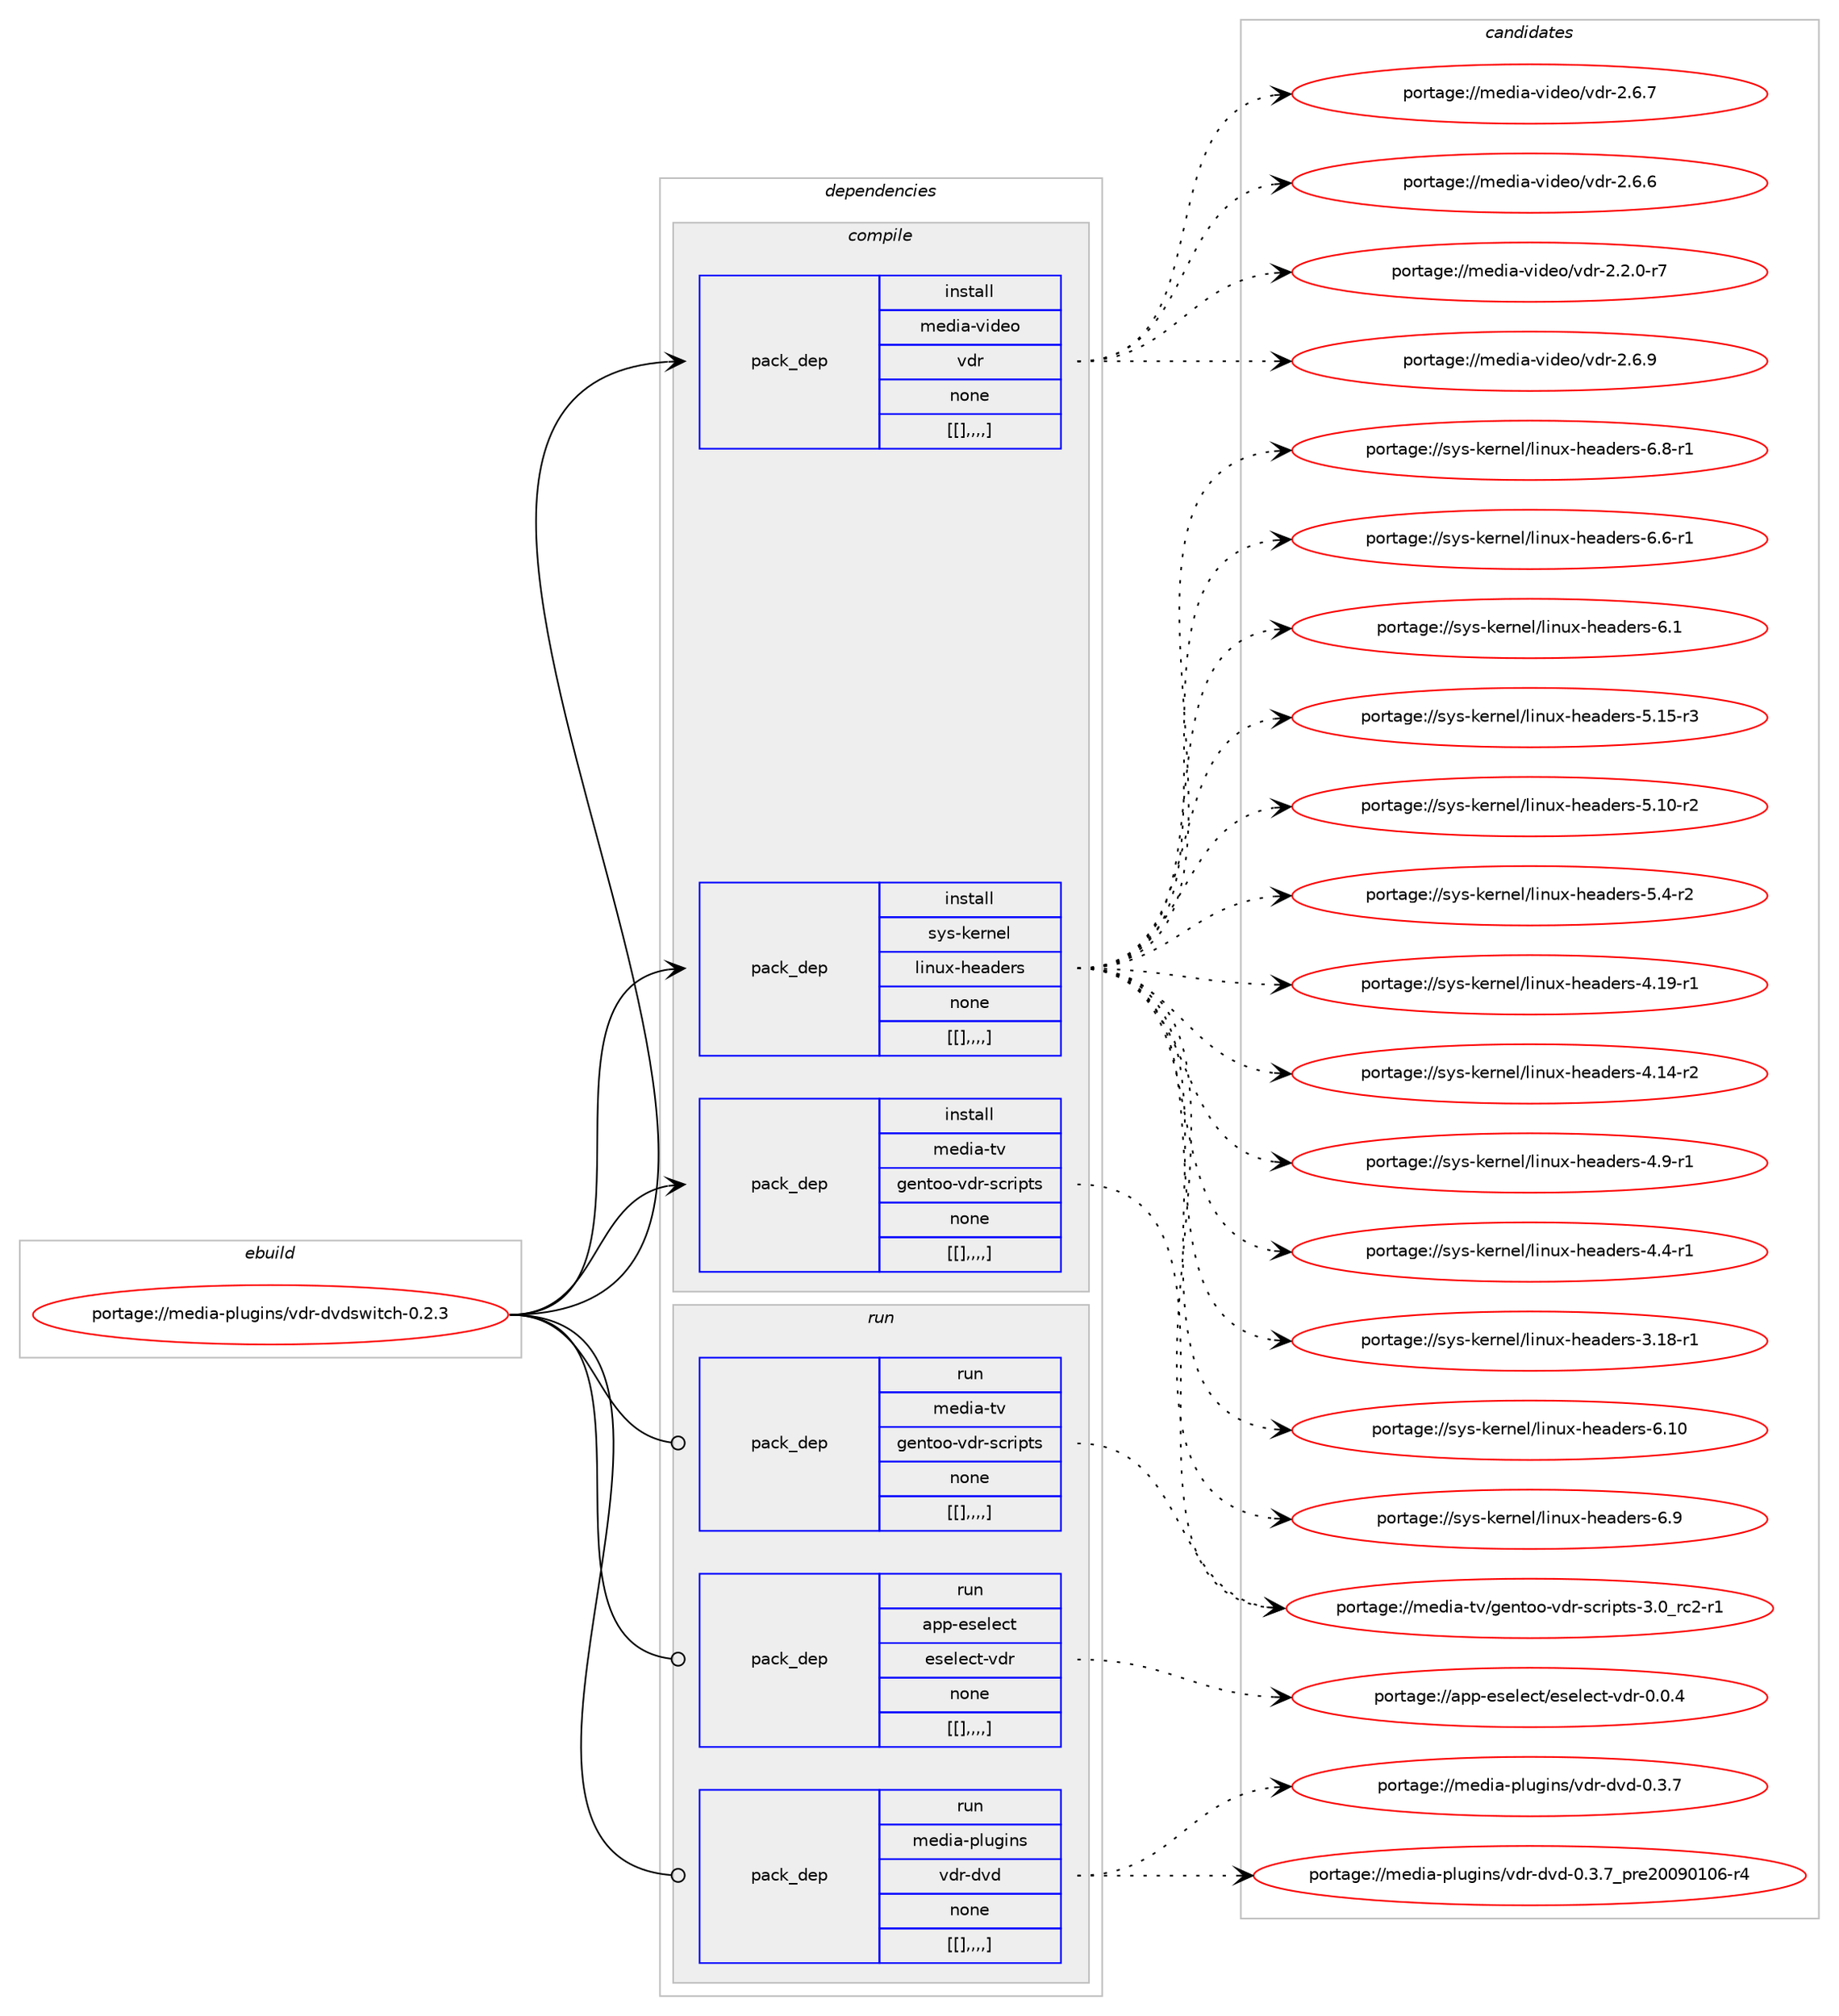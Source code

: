 digraph prolog {

# *************
# Graph options
# *************

newrank=true;
concentrate=true;
compound=true;
graph [rankdir=LR,fontname=Helvetica,fontsize=10,ranksep=1.5];#, ranksep=2.5, nodesep=0.2];
edge  [arrowhead=vee];
node  [fontname=Helvetica,fontsize=10];

# **********
# The ebuild
# **********

subgraph cluster_leftcol {
color=gray;
label=<<i>ebuild</i>>;
id [label="portage://media-plugins/vdr-dvdswitch-0.2.3", color=red, width=4, href="../media-plugins/vdr-dvdswitch-0.2.3.svg"];
}

# ****************
# The dependencies
# ****************

subgraph cluster_midcol {
color=gray;
label=<<i>dependencies</i>>;
subgraph cluster_compile {
fillcolor="#eeeeee";
style=filled;
label=<<i>compile</i>>;
subgraph pack241365 {
dependency326252 [label=<<TABLE BORDER="0" CELLBORDER="1" CELLSPACING="0" CELLPADDING="4" WIDTH="220"><TR><TD ROWSPAN="6" CELLPADDING="30">pack_dep</TD></TR><TR><TD WIDTH="110">install</TD></TR><TR><TD>media-tv</TD></TR><TR><TD>gentoo-vdr-scripts</TD></TR><TR><TD>none</TD></TR><TR><TD>[[],,,,]</TD></TR></TABLE>>, shape=none, color=blue];
}
id:e -> dependency326252:w [weight=20,style="solid",arrowhead="vee"];
subgraph pack241366 {
dependency326253 [label=<<TABLE BORDER="0" CELLBORDER="1" CELLSPACING="0" CELLPADDING="4" WIDTH="220"><TR><TD ROWSPAN="6" CELLPADDING="30">pack_dep</TD></TR><TR><TD WIDTH="110">install</TD></TR><TR><TD>media-video</TD></TR><TR><TD>vdr</TD></TR><TR><TD>none</TD></TR><TR><TD>[[],,,,]</TD></TR></TABLE>>, shape=none, color=blue];
}
id:e -> dependency326253:w [weight=20,style="solid",arrowhead="vee"];
subgraph pack241367 {
dependency326254 [label=<<TABLE BORDER="0" CELLBORDER="1" CELLSPACING="0" CELLPADDING="4" WIDTH="220"><TR><TD ROWSPAN="6" CELLPADDING="30">pack_dep</TD></TR><TR><TD WIDTH="110">install</TD></TR><TR><TD>sys-kernel</TD></TR><TR><TD>linux-headers</TD></TR><TR><TD>none</TD></TR><TR><TD>[[],,,,]</TD></TR></TABLE>>, shape=none, color=blue];
}
id:e -> dependency326254:w [weight=20,style="solid",arrowhead="vee"];
}
subgraph cluster_compileandrun {
fillcolor="#eeeeee";
style=filled;
label=<<i>compile and run</i>>;
}
subgraph cluster_run {
fillcolor="#eeeeee";
style=filled;
label=<<i>run</i>>;
subgraph pack241368 {
dependency326255 [label=<<TABLE BORDER="0" CELLBORDER="1" CELLSPACING="0" CELLPADDING="4" WIDTH="220"><TR><TD ROWSPAN="6" CELLPADDING="30">pack_dep</TD></TR><TR><TD WIDTH="110">run</TD></TR><TR><TD>app-eselect</TD></TR><TR><TD>eselect-vdr</TD></TR><TR><TD>none</TD></TR><TR><TD>[[],,,,]</TD></TR></TABLE>>, shape=none, color=blue];
}
id:e -> dependency326255:w [weight=20,style="solid",arrowhead="odot"];
subgraph pack241369 {
dependency326256 [label=<<TABLE BORDER="0" CELLBORDER="1" CELLSPACING="0" CELLPADDING="4" WIDTH="220"><TR><TD ROWSPAN="6" CELLPADDING="30">pack_dep</TD></TR><TR><TD WIDTH="110">run</TD></TR><TR><TD>media-plugins</TD></TR><TR><TD>vdr-dvd</TD></TR><TR><TD>none</TD></TR><TR><TD>[[],,,,]</TD></TR></TABLE>>, shape=none, color=blue];
}
id:e -> dependency326256:w [weight=20,style="solid",arrowhead="odot"];
subgraph pack241370 {
dependency326257 [label=<<TABLE BORDER="0" CELLBORDER="1" CELLSPACING="0" CELLPADDING="4" WIDTH="220"><TR><TD ROWSPAN="6" CELLPADDING="30">pack_dep</TD></TR><TR><TD WIDTH="110">run</TD></TR><TR><TD>media-tv</TD></TR><TR><TD>gentoo-vdr-scripts</TD></TR><TR><TD>none</TD></TR><TR><TD>[[],,,,]</TD></TR></TABLE>>, shape=none, color=blue];
}
id:e -> dependency326257:w [weight=20,style="solid",arrowhead="odot"];
}
}

# **************
# The candidates
# **************

subgraph cluster_choices {
rank=same;
color=gray;
label=<<i>candidates</i>>;

subgraph choice241365 {
color=black;
nodesep=1;
choice109101100105974511611847103101110116111111451181001144511599114105112116115455146489511499504511449 [label="portage://media-tv/gentoo-vdr-scripts-3.0_rc2-r1", color=red, width=4,href="../media-tv/gentoo-vdr-scripts-3.0_rc2-r1.svg"];
dependency326252:e -> choice109101100105974511611847103101110116111111451181001144511599114105112116115455146489511499504511449:w [style=dotted,weight="100"];
}
subgraph choice241366 {
color=black;
nodesep=1;
choice109101100105974511810510010111147118100114455046544657 [label="portage://media-video/vdr-2.6.9", color=red, width=4,href="../media-video/vdr-2.6.9.svg"];
choice109101100105974511810510010111147118100114455046544655 [label="portage://media-video/vdr-2.6.7", color=red, width=4,href="../media-video/vdr-2.6.7.svg"];
choice109101100105974511810510010111147118100114455046544654 [label="portage://media-video/vdr-2.6.6", color=red, width=4,href="../media-video/vdr-2.6.6.svg"];
choice1091011001059745118105100101111471181001144550465046484511455 [label="portage://media-video/vdr-2.2.0-r7", color=red, width=4,href="../media-video/vdr-2.2.0-r7.svg"];
dependency326253:e -> choice109101100105974511810510010111147118100114455046544657:w [style=dotted,weight="100"];
dependency326253:e -> choice109101100105974511810510010111147118100114455046544655:w [style=dotted,weight="100"];
dependency326253:e -> choice109101100105974511810510010111147118100114455046544654:w [style=dotted,weight="100"];
dependency326253:e -> choice1091011001059745118105100101111471181001144550465046484511455:w [style=dotted,weight="100"];
}
subgraph choice241367 {
color=black;
nodesep=1;
choice115121115451071011141101011084710810511011712045104101971001011141154554464948 [label="portage://sys-kernel/linux-headers-6.10", color=red, width=4,href="../sys-kernel/linux-headers-6.10.svg"];
choice1151211154510710111411010110847108105110117120451041019710010111411545544657 [label="portage://sys-kernel/linux-headers-6.9", color=red, width=4,href="../sys-kernel/linux-headers-6.9.svg"];
choice11512111545107101114110101108471081051101171204510410197100101114115455446564511449 [label="portage://sys-kernel/linux-headers-6.8-r1", color=red, width=4,href="../sys-kernel/linux-headers-6.8-r1.svg"];
choice11512111545107101114110101108471081051101171204510410197100101114115455446544511449 [label="portage://sys-kernel/linux-headers-6.6-r1", color=red, width=4,href="../sys-kernel/linux-headers-6.6-r1.svg"];
choice1151211154510710111411010110847108105110117120451041019710010111411545544649 [label="portage://sys-kernel/linux-headers-6.1", color=red, width=4,href="../sys-kernel/linux-headers-6.1.svg"];
choice1151211154510710111411010110847108105110117120451041019710010111411545534649534511451 [label="portage://sys-kernel/linux-headers-5.15-r3", color=red, width=4,href="../sys-kernel/linux-headers-5.15-r3.svg"];
choice1151211154510710111411010110847108105110117120451041019710010111411545534649484511450 [label="portage://sys-kernel/linux-headers-5.10-r2", color=red, width=4,href="../sys-kernel/linux-headers-5.10-r2.svg"];
choice11512111545107101114110101108471081051101171204510410197100101114115455346524511450 [label="portage://sys-kernel/linux-headers-5.4-r2", color=red, width=4,href="../sys-kernel/linux-headers-5.4-r2.svg"];
choice1151211154510710111411010110847108105110117120451041019710010111411545524649574511449 [label="portage://sys-kernel/linux-headers-4.19-r1", color=red, width=4,href="../sys-kernel/linux-headers-4.19-r1.svg"];
choice1151211154510710111411010110847108105110117120451041019710010111411545524649524511450 [label="portage://sys-kernel/linux-headers-4.14-r2", color=red, width=4,href="../sys-kernel/linux-headers-4.14-r2.svg"];
choice11512111545107101114110101108471081051101171204510410197100101114115455246574511449 [label="portage://sys-kernel/linux-headers-4.9-r1", color=red, width=4,href="../sys-kernel/linux-headers-4.9-r1.svg"];
choice11512111545107101114110101108471081051101171204510410197100101114115455246524511449 [label="portage://sys-kernel/linux-headers-4.4-r1", color=red, width=4,href="../sys-kernel/linux-headers-4.4-r1.svg"];
choice1151211154510710111411010110847108105110117120451041019710010111411545514649564511449 [label="portage://sys-kernel/linux-headers-3.18-r1", color=red, width=4,href="../sys-kernel/linux-headers-3.18-r1.svg"];
dependency326254:e -> choice115121115451071011141101011084710810511011712045104101971001011141154554464948:w [style=dotted,weight="100"];
dependency326254:e -> choice1151211154510710111411010110847108105110117120451041019710010111411545544657:w [style=dotted,weight="100"];
dependency326254:e -> choice11512111545107101114110101108471081051101171204510410197100101114115455446564511449:w [style=dotted,weight="100"];
dependency326254:e -> choice11512111545107101114110101108471081051101171204510410197100101114115455446544511449:w [style=dotted,weight="100"];
dependency326254:e -> choice1151211154510710111411010110847108105110117120451041019710010111411545544649:w [style=dotted,weight="100"];
dependency326254:e -> choice1151211154510710111411010110847108105110117120451041019710010111411545534649534511451:w [style=dotted,weight="100"];
dependency326254:e -> choice1151211154510710111411010110847108105110117120451041019710010111411545534649484511450:w [style=dotted,weight="100"];
dependency326254:e -> choice11512111545107101114110101108471081051101171204510410197100101114115455346524511450:w [style=dotted,weight="100"];
dependency326254:e -> choice1151211154510710111411010110847108105110117120451041019710010111411545524649574511449:w [style=dotted,weight="100"];
dependency326254:e -> choice1151211154510710111411010110847108105110117120451041019710010111411545524649524511450:w [style=dotted,weight="100"];
dependency326254:e -> choice11512111545107101114110101108471081051101171204510410197100101114115455246574511449:w [style=dotted,weight="100"];
dependency326254:e -> choice11512111545107101114110101108471081051101171204510410197100101114115455246524511449:w [style=dotted,weight="100"];
dependency326254:e -> choice1151211154510710111411010110847108105110117120451041019710010111411545514649564511449:w [style=dotted,weight="100"];
}
subgraph choice241368 {
color=black;
nodesep=1;
choice971121124510111510110810199116471011151011081019911645118100114454846484652 [label="portage://app-eselect/eselect-vdr-0.0.4", color=red, width=4,href="../app-eselect/eselect-vdr-0.0.4.svg"];
dependency326255:e -> choice971121124510111510110810199116471011151011081019911645118100114454846484652:w [style=dotted,weight="100"];
}
subgraph choice241369 {
color=black;
nodesep=1;
choice109101100105974511210811710310511011547118100114451001181004548465146559511211410150484857484948544511452 [label="portage://media-plugins/vdr-dvd-0.3.7_pre20090106-r4", color=red, width=4,href="../media-plugins/vdr-dvd-0.3.7_pre20090106-r4.svg"];
choice10910110010597451121081171031051101154711810011445100118100454846514655 [label="portage://media-plugins/vdr-dvd-0.3.7", color=red, width=4,href="../media-plugins/vdr-dvd-0.3.7.svg"];
dependency326256:e -> choice109101100105974511210811710310511011547118100114451001181004548465146559511211410150484857484948544511452:w [style=dotted,weight="100"];
dependency326256:e -> choice10910110010597451121081171031051101154711810011445100118100454846514655:w [style=dotted,weight="100"];
}
subgraph choice241370 {
color=black;
nodesep=1;
choice109101100105974511611847103101110116111111451181001144511599114105112116115455146489511499504511449 [label="portage://media-tv/gentoo-vdr-scripts-3.0_rc2-r1", color=red, width=4,href="../media-tv/gentoo-vdr-scripts-3.0_rc2-r1.svg"];
dependency326257:e -> choice109101100105974511611847103101110116111111451181001144511599114105112116115455146489511499504511449:w [style=dotted,weight="100"];
}
}

}
